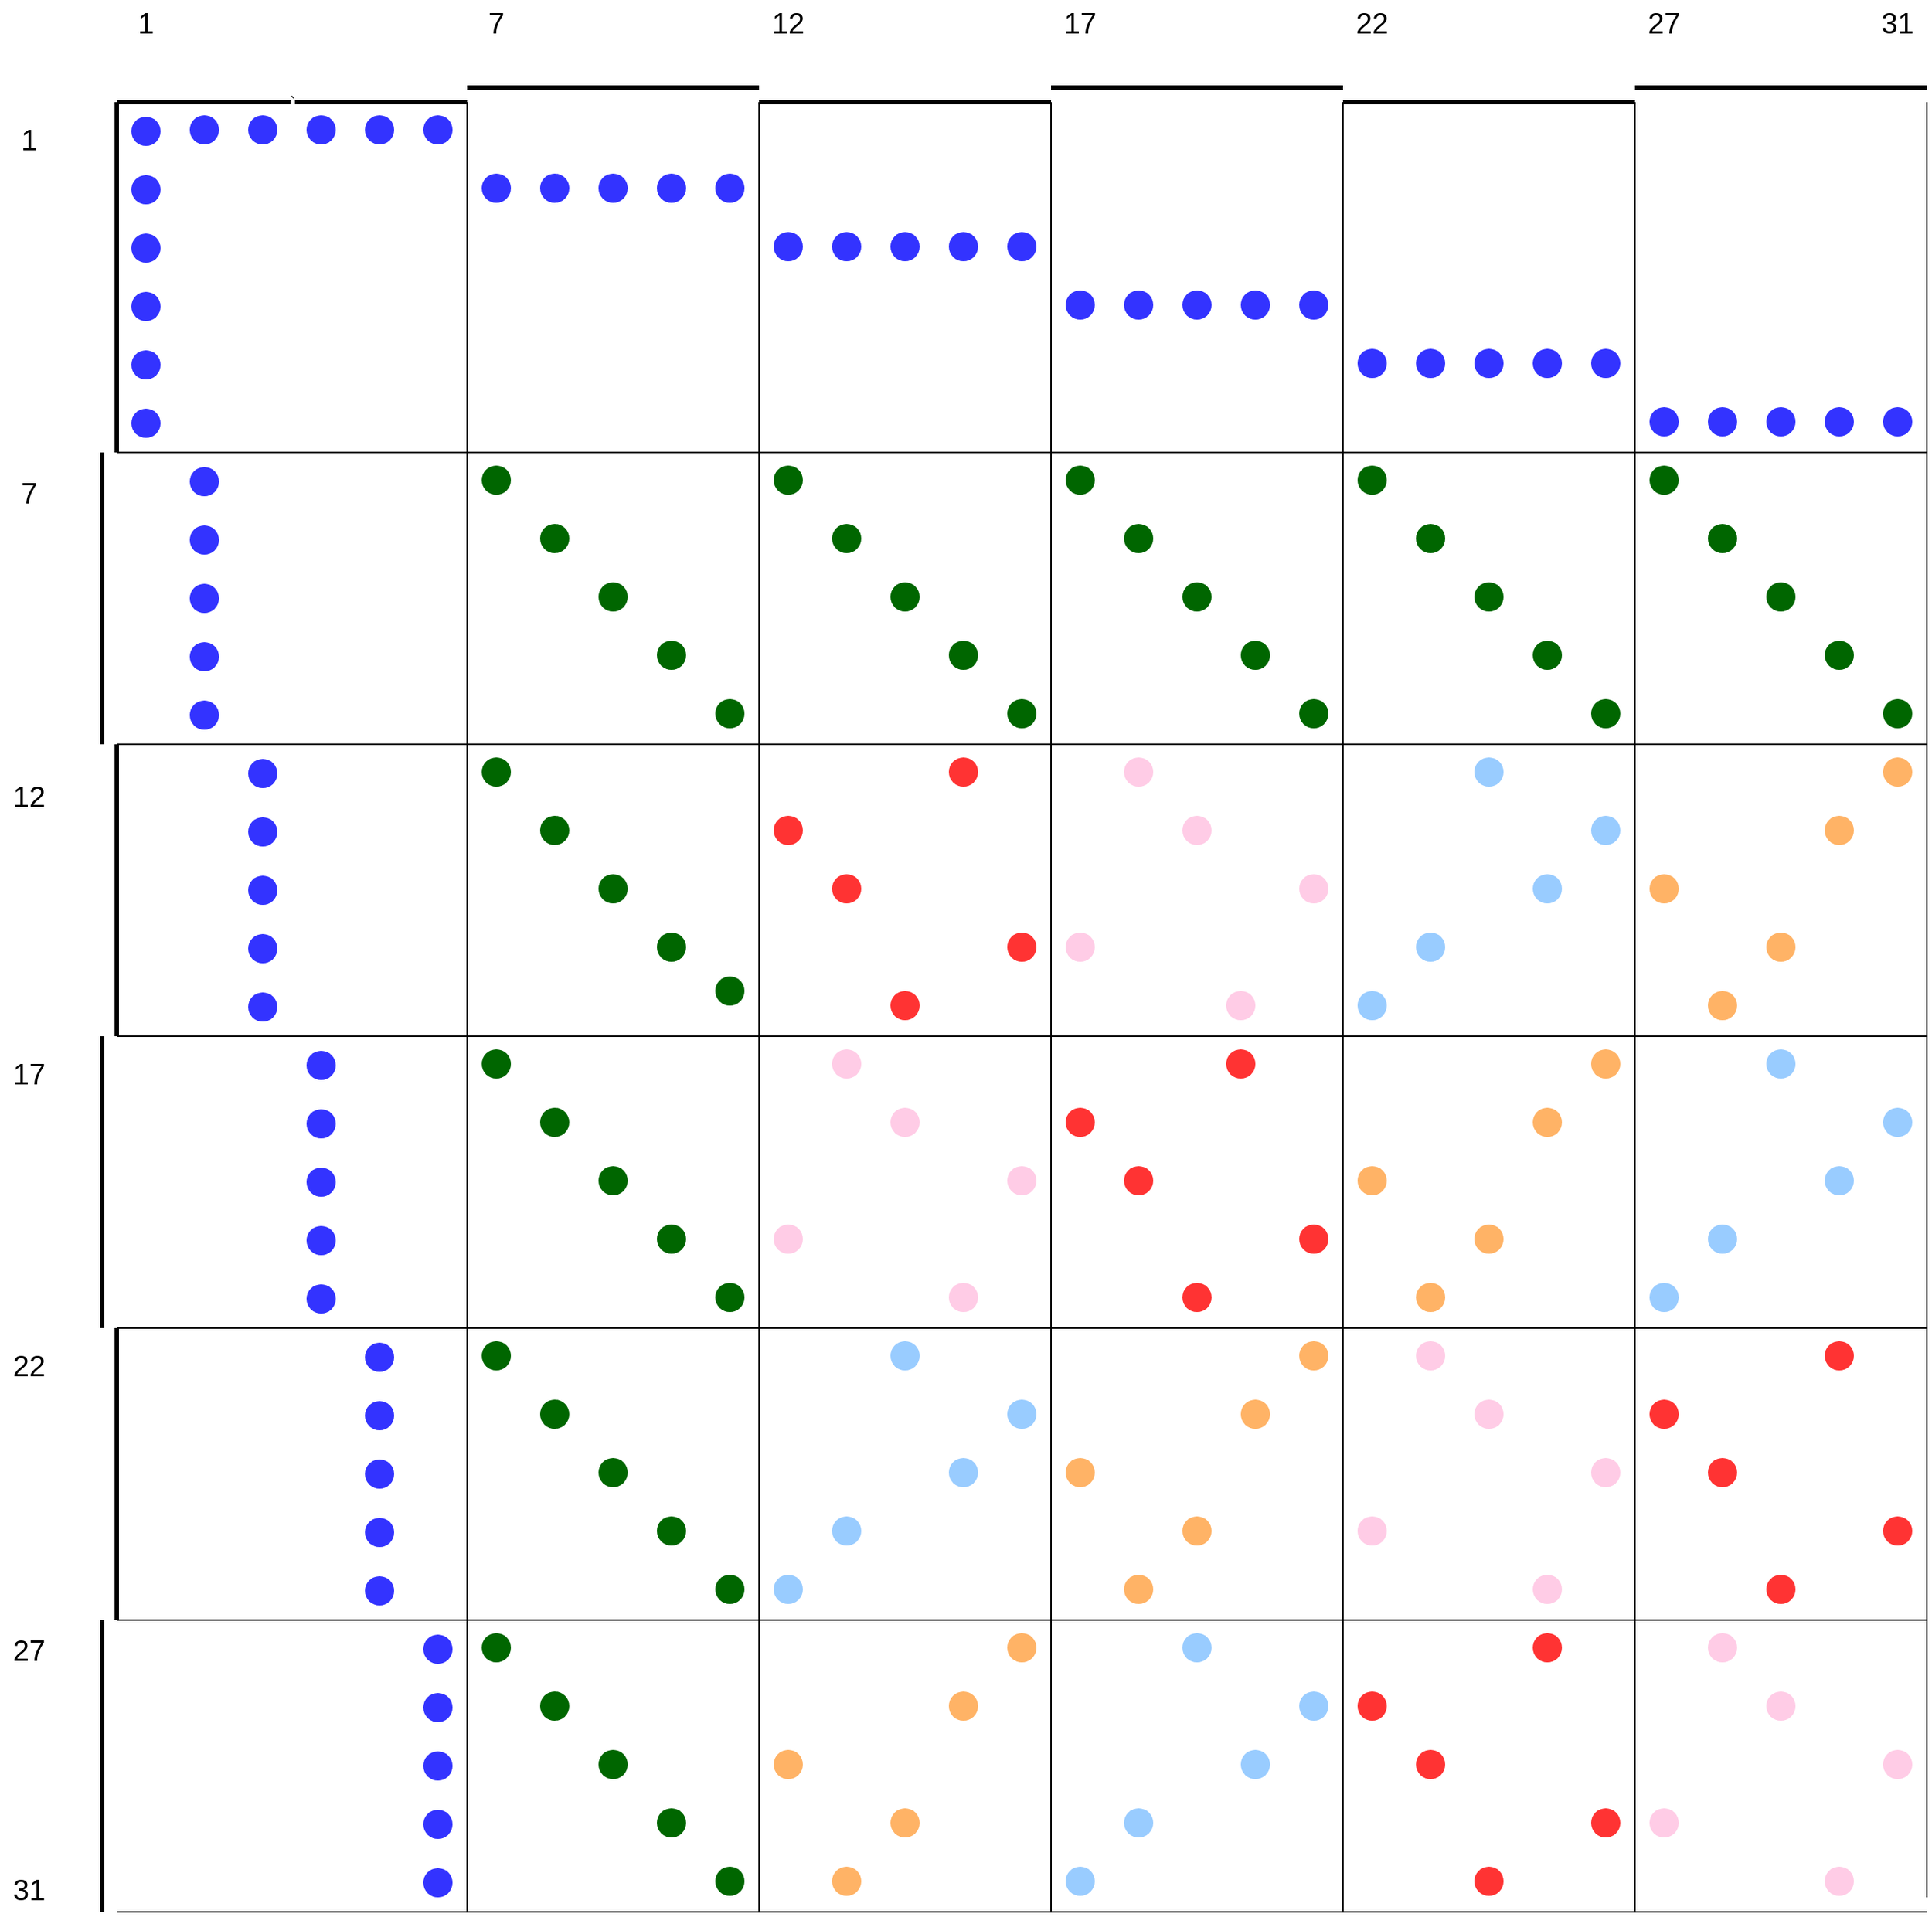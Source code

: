 <mxfile>
    <diagram id="0mtorhF8wzX9WZ9EA87X" name="Page-1">
        <mxGraphModel dx="563" dy="618" grid="1" gridSize="10" guides="1" tooltips="1" connect="1" arrows="1" fold="1" page="1" pageScale="1" pageWidth="827" pageHeight="1169" math="0" shadow="0">
            <root>
                <mxCell id="0"/>
                <mxCell id="1" parent="0"/>
                <mxCell id="2" value="`" style="endArrow=none;html=1;strokeWidth=3;" parent="1" edge="1">
                    <mxGeometry width="50" height="50" relative="1" as="geometry">
                        <mxPoint x="80" y="80" as="sourcePoint"/>
                        <mxPoint x="320" y="80" as="targetPoint"/>
                    </mxGeometry>
                </mxCell>
                <mxCell id="3" value="" style="endArrow=none;html=1;strokeWidth=3;" parent="1" edge="1">
                    <mxGeometry width="50" height="50" relative="1" as="geometry">
                        <mxPoint x="320" y="70" as="sourcePoint"/>
                        <mxPoint x="520" y="70" as="targetPoint"/>
                    </mxGeometry>
                </mxCell>
                <mxCell id="4" value="" style="endArrow=none;html=1;strokeWidth=3;" parent="1" edge="1">
                    <mxGeometry width="50" height="50" relative="1" as="geometry">
                        <mxPoint x="520" y="80" as="sourcePoint"/>
                        <mxPoint x="720" y="80" as="targetPoint"/>
                    </mxGeometry>
                </mxCell>
                <mxCell id="6" value="" style="endArrow=none;html=1;strokeWidth=3;" parent="1" edge="1">
                    <mxGeometry width="50" height="50" relative="1" as="geometry">
                        <mxPoint x="720" y="70" as="sourcePoint"/>
                        <mxPoint x="920" y="70" as="targetPoint"/>
                    </mxGeometry>
                </mxCell>
                <mxCell id="7" value="" style="endArrow=none;html=1;strokeWidth=3;" parent="1" edge="1">
                    <mxGeometry width="50" height="50" relative="1" as="geometry">
                        <mxPoint x="920" y="80" as="sourcePoint"/>
                        <mxPoint x="1120" y="80" as="targetPoint"/>
                    </mxGeometry>
                </mxCell>
                <mxCell id="8" value="" style="endArrow=none;html=1;strokeWidth=3;" parent="1" edge="1">
                    <mxGeometry width="50" height="50" relative="1" as="geometry">
                        <mxPoint x="80" y="80" as="sourcePoint"/>
                        <mxPoint x="80" y="320" as="targetPoint"/>
                    </mxGeometry>
                </mxCell>
                <mxCell id="9" value="" style="endArrow=none;html=1;strokeWidth=3;" parent="1" edge="1">
                    <mxGeometry width="50" height="50" relative="1" as="geometry">
                        <mxPoint x="70" y="320" as="sourcePoint"/>
                        <mxPoint x="70" y="520" as="targetPoint"/>
                    </mxGeometry>
                </mxCell>
                <mxCell id="10" value="" style="endArrow=none;html=1;strokeWidth=3;" parent="1" edge="1">
                    <mxGeometry width="50" height="50" relative="1" as="geometry">
                        <mxPoint x="80" y="520" as="sourcePoint"/>
                        <mxPoint x="80" y="720" as="targetPoint"/>
                    </mxGeometry>
                </mxCell>
                <mxCell id="17" value="" style="endArrow=none;html=1;strokeWidth=1;" parent="1" edge="1">
                    <mxGeometry width="50" height="50" relative="1" as="geometry">
                        <mxPoint x="80" y="1320" as="sourcePoint"/>
                        <mxPoint x="1320" y="1320" as="targetPoint"/>
                    </mxGeometry>
                </mxCell>
                <mxCell id="18" value="" style="endArrow=none;html=1;strokeWidth=1;" parent="1" edge="1">
                    <mxGeometry width="50" height="50" relative="1" as="geometry">
                        <mxPoint x="1120" y="80" as="sourcePoint"/>
                        <mxPoint x="1120" y="1320" as="targetPoint"/>
                    </mxGeometry>
                </mxCell>
                <mxCell id="25" value="" style="ellipse;whiteSpace=wrap;html=1;fillColor=#3333FF;strokeColor=none;" parent="1" vertex="1">
                    <mxGeometry x="90" y="90" width="20" height="20" as="geometry"/>
                </mxCell>
                <mxCell id="26" value="" style="ellipse;whiteSpace=wrap;html=1;fillColor=#3333FF;strokeColor=none;" parent="1" vertex="1">
                    <mxGeometry x="90" y="130" width="20" height="20" as="geometry"/>
                </mxCell>
                <mxCell id="27" value="" style="ellipse;whiteSpace=wrap;html=1;fillColor=#3333FF;strokeColor=none;" parent="1" vertex="1">
                    <mxGeometry x="90" y="170" width="20" height="20" as="geometry"/>
                </mxCell>
                <mxCell id="28" value="" style="ellipse;whiteSpace=wrap;html=1;fillColor=#3333FF;strokeColor=none;" parent="1" vertex="1">
                    <mxGeometry x="90" y="210" width="20" height="20" as="geometry"/>
                </mxCell>
                <mxCell id="29" value="" style="ellipse;whiteSpace=wrap;html=1;fillColor=#3333FF;strokeColor=none;" parent="1" vertex="1">
                    <mxGeometry x="90" y="250" width="20" height="20" as="geometry"/>
                </mxCell>
                <mxCell id="30" value="" style="ellipse;whiteSpace=wrap;html=1;fillColor=#3333FF;strokeColor=none;" parent="1" vertex="1">
                    <mxGeometry x="90" y="290" width="20" height="20" as="geometry"/>
                </mxCell>
                <mxCell id="31" value="" style="ellipse;whiteSpace=wrap;html=1;fillColor=#3333FF;strokeColor=none;" parent="1" vertex="1">
                    <mxGeometry x="130" y="330" width="20" height="20" as="geometry"/>
                </mxCell>
                <mxCell id="32" value="" style="ellipse;whiteSpace=wrap;html=1;fillColor=#3333FF;strokeColor=none;" parent="1" vertex="1">
                    <mxGeometry x="130" y="370" width="20" height="20" as="geometry"/>
                </mxCell>
                <mxCell id="33" value="" style="ellipse;whiteSpace=wrap;html=1;fillColor=#3333FF;strokeColor=none;" parent="1" vertex="1">
                    <mxGeometry x="130" y="410" width="20" height="20" as="geometry"/>
                </mxCell>
                <mxCell id="34" value="" style="ellipse;whiteSpace=wrap;html=1;fillColor=#3333FF;strokeColor=none;" parent="1" vertex="1">
                    <mxGeometry x="130" y="450" width="20" height="20" as="geometry"/>
                </mxCell>
                <mxCell id="35" value="" style="ellipse;whiteSpace=wrap;html=1;fillColor=#3333FF;strokeColor=none;" parent="1" vertex="1">
                    <mxGeometry x="130" y="490" width="20" height="20" as="geometry"/>
                </mxCell>
                <mxCell id="46" value="" style="ellipse;whiteSpace=wrap;html=1;fillColor=#3333FF;strokeColor=none;" parent="1" vertex="1">
                    <mxGeometry x="130" y="89" width="20" height="20" as="geometry"/>
                </mxCell>
                <mxCell id="47" value="" style="ellipse;whiteSpace=wrap;html=1;fillColor=#3333FF;strokeColor=none;" parent="1" vertex="1">
                    <mxGeometry x="170" y="89" width="20" height="20" as="geometry"/>
                </mxCell>
                <mxCell id="48" value="" style="ellipse;whiteSpace=wrap;html=1;fillColor=#3333FF;strokeColor=none;" parent="1" vertex="1">
                    <mxGeometry x="210" y="89" width="20" height="20" as="geometry"/>
                </mxCell>
                <mxCell id="49" value="" style="ellipse;whiteSpace=wrap;html=1;fillColor=#3333FF;strokeColor=none;" parent="1" vertex="1">
                    <mxGeometry x="250" y="89" width="20" height="20" as="geometry"/>
                </mxCell>
                <mxCell id="66" value="" style="ellipse;whiteSpace=wrap;html=1;fillColor=#006600;strokeColor=none;" parent="1" vertex="1">
                    <mxGeometry x="370" y="1169" width="20" height="20" as="geometry"/>
                </mxCell>
                <mxCell id="67" value="" style="ellipse;whiteSpace=wrap;html=1;fillColor=#006600;strokeColor=none;" parent="1" vertex="1">
                    <mxGeometry x="410" y="1209" width="20" height="20" as="geometry"/>
                </mxCell>
                <mxCell id="68" value="" style="ellipse;whiteSpace=wrap;html=1;fillColor=#006600;strokeColor=none;" parent="1" vertex="1">
                    <mxGeometry x="450" y="1249" width="20" height="20" as="geometry"/>
                </mxCell>
                <mxCell id="69" value="" style="ellipse;whiteSpace=wrap;html=1;fillColor=#006600;strokeColor=none;" parent="1" vertex="1">
                    <mxGeometry x="490" y="1289" width="20" height="20" as="geometry"/>
                </mxCell>
                <mxCell id="82" value="" style="ellipse;whiteSpace=wrap;html=1;fillColor=#006600;strokeColor=none;" parent="1" vertex="1">
                    <mxGeometry x="330" y="1129" width="20" height="20" as="geometry"/>
                </mxCell>
                <mxCell id="100" value="1" style="text;html=1;strokeColor=none;fillColor=none;align=center;verticalAlign=middle;whiteSpace=wrap;rounded=0;fontSize=20;" parent="1" vertex="1">
                    <mxGeometry x="80" y="10" width="40" height="30" as="geometry"/>
                </mxCell>
                <mxCell id="102" value="7" style="text;html=1;strokeColor=none;fillColor=none;align=center;verticalAlign=middle;whiteSpace=wrap;rounded=0;fontSize=20;" parent="1" vertex="1">
                    <mxGeometry x="320" y="10" width="40" height="30" as="geometry"/>
                </mxCell>
                <mxCell id="103" value="12" style="text;html=1;strokeColor=none;fillColor=none;align=center;verticalAlign=middle;whiteSpace=wrap;rounded=0;fontSize=20;" parent="1" vertex="1">
                    <mxGeometry x="520" y="10" width="40" height="30" as="geometry"/>
                </mxCell>
                <mxCell id="104" value="17" style="text;html=1;strokeColor=none;fillColor=none;align=center;verticalAlign=middle;whiteSpace=wrap;rounded=0;fontSize=20;" parent="1" vertex="1">
                    <mxGeometry x="720" y="10" width="40" height="30" as="geometry"/>
                </mxCell>
                <mxCell id="105" value="22" style="text;html=1;strokeColor=none;fillColor=none;align=center;verticalAlign=middle;whiteSpace=wrap;rounded=0;fontSize=20;" parent="1" vertex="1">
                    <mxGeometry x="920" y="10" width="40" height="30" as="geometry"/>
                </mxCell>
                <mxCell id="106" value="27" style="text;html=1;strokeColor=none;fillColor=none;align=center;verticalAlign=middle;whiteSpace=wrap;rounded=0;fontSize=20;" parent="1" vertex="1">
                    <mxGeometry x="1120" y="10" width="40" height="30" as="geometry"/>
                </mxCell>
                <mxCell id="107" value="7" style="text;html=1;strokeColor=none;fillColor=none;align=center;verticalAlign=middle;whiteSpace=wrap;rounded=0;fontSize=20;" parent="1" vertex="1">
                    <mxGeometry y="332" width="40" height="30" as="geometry"/>
                </mxCell>
                <mxCell id="108" value="1" style="text;html=1;strokeColor=none;fillColor=none;align=center;verticalAlign=middle;whiteSpace=wrap;rounded=0;fontSize=20;" parent="1" vertex="1">
                    <mxGeometry y="90" width="40" height="30" as="geometry"/>
                </mxCell>
                <mxCell id="110" value="12" style="text;html=1;strokeColor=none;fillColor=none;align=center;verticalAlign=middle;whiteSpace=wrap;rounded=0;fontSize=20;" parent="1" vertex="1">
                    <mxGeometry y="540" width="40" height="30" as="geometry"/>
                </mxCell>
                <mxCell id="111" value="17" style="text;html=1;strokeColor=none;fillColor=none;align=center;verticalAlign=middle;whiteSpace=wrap;rounded=0;fontSize=20;" parent="1" vertex="1">
                    <mxGeometry y="730" width="40" height="30" as="geometry"/>
                </mxCell>
                <mxCell id="113" value="22" style="text;html=1;strokeColor=none;fillColor=none;align=center;verticalAlign=middle;whiteSpace=wrap;rounded=0;fontSize=20;" parent="1" vertex="1">
                    <mxGeometry y="930" width="40" height="30" as="geometry"/>
                </mxCell>
                <mxCell id="149" value="" style="endArrow=none;html=1;strokeWidth=3;" edge="1" parent="1">
                    <mxGeometry width="50" height="50" relative="1" as="geometry">
                        <mxPoint x="1120" y="70" as="sourcePoint"/>
                        <mxPoint x="1320" y="70" as="targetPoint"/>
                    </mxGeometry>
                </mxCell>
                <mxCell id="150" value="31" style="text;html=1;strokeColor=none;fillColor=none;align=center;verticalAlign=middle;whiteSpace=wrap;rounded=0;fontSize=20;" vertex="1" parent="1">
                    <mxGeometry x="1280" y="10" width="40" height="30" as="geometry"/>
                </mxCell>
                <mxCell id="151" value="31" style="text;html=1;strokeColor=none;fillColor=none;align=center;verticalAlign=middle;whiteSpace=wrap;rounded=0;fontSize=20;" vertex="1" parent="1">
                    <mxGeometry y="1289" width="40" height="30" as="geometry"/>
                </mxCell>
                <mxCell id="152" value="27" style="text;html=1;strokeColor=none;fillColor=none;align=center;verticalAlign=middle;whiteSpace=wrap;rounded=0;fontSize=20;" vertex="1" parent="1">
                    <mxGeometry y="1125" width="40" height="30" as="geometry"/>
                </mxCell>
                <mxCell id="153" value="" style="endArrow=none;html=1;strokeWidth=1;" edge="1" parent="1">
                    <mxGeometry width="50" height="50" relative="1" as="geometry">
                        <mxPoint x="80" y="1120" as="sourcePoint"/>
                        <mxPoint x="1320" y="1120" as="targetPoint"/>
                    </mxGeometry>
                </mxCell>
                <mxCell id="154" value="" style="endArrow=none;html=1;strokeWidth=1;" edge="1" parent="1">
                    <mxGeometry width="50" height="50" relative="1" as="geometry">
                        <mxPoint x="80" y="920" as="sourcePoint"/>
                        <mxPoint x="1320" y="920" as="targetPoint"/>
                    </mxGeometry>
                </mxCell>
                <mxCell id="155" value="" style="endArrow=none;html=1;strokeWidth=1;" edge="1" parent="1">
                    <mxGeometry width="50" height="50" relative="1" as="geometry">
                        <mxPoint x="80" y="720" as="sourcePoint"/>
                        <mxPoint x="1320" y="720" as="targetPoint"/>
                    </mxGeometry>
                </mxCell>
                <mxCell id="156" value="" style="endArrow=none;html=1;strokeWidth=1;" edge="1" parent="1">
                    <mxGeometry width="50" height="50" relative="1" as="geometry">
                        <mxPoint x="80" y="520" as="sourcePoint"/>
                        <mxPoint x="1320" y="520" as="targetPoint"/>
                    </mxGeometry>
                </mxCell>
                <mxCell id="157" value="" style="endArrow=none;html=1;strokeWidth=1;" edge="1" parent="1">
                    <mxGeometry width="50" height="50" relative="1" as="geometry">
                        <mxPoint x="80" y="320" as="sourcePoint"/>
                        <mxPoint x="1320" y="320" as="targetPoint"/>
                    </mxGeometry>
                </mxCell>
                <mxCell id="158" value="" style="endArrow=none;html=1;strokeWidth=1;" edge="1" parent="1">
                    <mxGeometry width="50" height="50" relative="1" as="geometry">
                        <mxPoint x="1320" y="80" as="sourcePoint"/>
                        <mxPoint x="1320" y="1310" as="targetPoint"/>
                    </mxGeometry>
                </mxCell>
                <mxCell id="159" value="" style="endArrow=none;html=1;strokeWidth=1;" edge="1" parent="1">
                    <mxGeometry width="50" height="50" relative="1" as="geometry">
                        <mxPoint x="920" y="80" as="sourcePoint"/>
                        <mxPoint x="920" y="1320" as="targetPoint"/>
                    </mxGeometry>
                </mxCell>
                <mxCell id="160" value="" style="endArrow=none;html=1;strokeWidth=1;" edge="1" parent="1">
                    <mxGeometry width="50" height="50" relative="1" as="geometry">
                        <mxPoint x="720" y="80" as="sourcePoint"/>
                        <mxPoint x="720" y="1320" as="targetPoint"/>
                    </mxGeometry>
                </mxCell>
                <mxCell id="161" value="" style="endArrow=none;html=1;strokeWidth=1;" edge="1" parent="1">
                    <mxGeometry width="50" height="50" relative="1" as="geometry">
                        <mxPoint x="520" y="80" as="sourcePoint"/>
                        <mxPoint x="520" y="1320" as="targetPoint"/>
                    </mxGeometry>
                </mxCell>
                <mxCell id="162" value="" style="endArrow=none;html=1;strokeWidth=1;" edge="1" parent="1">
                    <mxGeometry width="50" height="50" relative="1" as="geometry">
                        <mxPoint x="320" y="80" as="sourcePoint"/>
                        <mxPoint x="320" y="1320" as="targetPoint"/>
                    </mxGeometry>
                </mxCell>
                <mxCell id="163" value="" style="endArrow=none;html=1;strokeWidth=3;" edge="1" parent="1">
                    <mxGeometry width="50" height="50" relative="1" as="geometry">
                        <mxPoint x="70" y="720" as="sourcePoint"/>
                        <mxPoint x="70" y="920" as="targetPoint"/>
                    </mxGeometry>
                </mxCell>
                <mxCell id="164" value="" style="endArrow=none;html=1;strokeWidth=3;" edge="1" parent="1">
                    <mxGeometry width="50" height="50" relative="1" as="geometry">
                        <mxPoint x="80" y="920" as="sourcePoint"/>
                        <mxPoint x="80" y="1120" as="targetPoint"/>
                    </mxGeometry>
                </mxCell>
                <mxCell id="165" value="" style="endArrow=none;html=1;strokeWidth=3;" edge="1" parent="1">
                    <mxGeometry width="50" height="50" relative="1" as="geometry">
                        <mxPoint x="70" y="1120" as="sourcePoint"/>
                        <mxPoint x="70" y="1320" as="targetPoint"/>
                    </mxGeometry>
                </mxCell>
                <mxCell id="167" value="" style="ellipse;whiteSpace=wrap;html=1;fillColor=#3333FF;strokeColor=none;" vertex="1" parent="1">
                    <mxGeometry x="290" y="89" width="20" height="20" as="geometry"/>
                </mxCell>
                <mxCell id="168" value="" style="ellipse;whiteSpace=wrap;html=1;fillColor=#3333FF;strokeColor=none;" vertex="1" parent="1">
                    <mxGeometry x="170" y="530" width="20" height="20" as="geometry"/>
                </mxCell>
                <mxCell id="169" value="" style="ellipse;whiteSpace=wrap;html=1;fillColor=#3333FF;strokeColor=none;" vertex="1" parent="1">
                    <mxGeometry x="170" y="570" width="20" height="20" as="geometry"/>
                </mxCell>
                <mxCell id="170" value="" style="ellipse;whiteSpace=wrap;html=1;fillColor=#3333FF;strokeColor=none;" vertex="1" parent="1">
                    <mxGeometry x="170" y="610" width="20" height="20" as="geometry"/>
                </mxCell>
                <mxCell id="171" value="" style="ellipse;whiteSpace=wrap;html=1;fillColor=#3333FF;strokeColor=none;" vertex="1" parent="1">
                    <mxGeometry x="170" y="650" width="20" height="20" as="geometry"/>
                </mxCell>
                <mxCell id="172" value="" style="ellipse;whiteSpace=wrap;html=1;fillColor=#3333FF;strokeColor=none;" vertex="1" parent="1">
                    <mxGeometry x="170" y="690" width="20" height="20" as="geometry"/>
                </mxCell>
                <mxCell id="173" value="" style="ellipse;whiteSpace=wrap;html=1;fillColor=#3333FF;strokeColor=none;" vertex="1" parent="1">
                    <mxGeometry x="210" y="730" width="20" height="20" as="geometry"/>
                </mxCell>
                <mxCell id="174" value="" style="ellipse;whiteSpace=wrap;html=1;fillColor=#3333FF;strokeColor=none;" vertex="1" parent="1">
                    <mxGeometry x="210" y="770" width="20" height="20" as="geometry"/>
                </mxCell>
                <mxCell id="175" value="" style="ellipse;whiteSpace=wrap;html=1;fillColor=#3333FF;strokeColor=none;" vertex="1" parent="1">
                    <mxGeometry x="210" y="810" width="20" height="20" as="geometry"/>
                </mxCell>
                <mxCell id="176" value="" style="ellipse;whiteSpace=wrap;html=1;fillColor=#3333FF;strokeColor=none;" vertex="1" parent="1">
                    <mxGeometry x="210" y="850" width="20" height="20" as="geometry"/>
                </mxCell>
                <mxCell id="177" value="" style="ellipse;whiteSpace=wrap;html=1;fillColor=#3333FF;strokeColor=none;" vertex="1" parent="1">
                    <mxGeometry x="210" y="890" width="20" height="20" as="geometry"/>
                </mxCell>
                <mxCell id="178" value="" style="ellipse;whiteSpace=wrap;html=1;fillColor=#3333FF;strokeColor=none;" vertex="1" parent="1">
                    <mxGeometry x="250" y="930" width="20" height="20" as="geometry"/>
                </mxCell>
                <mxCell id="179" value="" style="ellipse;whiteSpace=wrap;html=1;fillColor=#3333FF;strokeColor=none;" vertex="1" parent="1">
                    <mxGeometry x="250" y="970" width="20" height="20" as="geometry"/>
                </mxCell>
                <mxCell id="180" value="" style="ellipse;whiteSpace=wrap;html=1;fillColor=#3333FF;strokeColor=none;" vertex="1" parent="1">
                    <mxGeometry x="250" y="1010" width="20" height="20" as="geometry"/>
                </mxCell>
                <mxCell id="181" value="" style="ellipse;whiteSpace=wrap;html=1;fillColor=#3333FF;strokeColor=none;" vertex="1" parent="1">
                    <mxGeometry x="250" y="1050" width="20" height="20" as="geometry"/>
                </mxCell>
                <mxCell id="182" value="" style="ellipse;whiteSpace=wrap;html=1;fillColor=#3333FF;strokeColor=none;" vertex="1" parent="1">
                    <mxGeometry x="250" y="1090" width="20" height="20" as="geometry"/>
                </mxCell>
                <mxCell id="183" value="" style="ellipse;whiteSpace=wrap;html=1;fillColor=#3333FF;strokeColor=none;" vertex="1" parent="1">
                    <mxGeometry x="290" y="1130" width="20" height="20" as="geometry"/>
                </mxCell>
                <mxCell id="184" value="" style="ellipse;whiteSpace=wrap;html=1;fillColor=#3333FF;strokeColor=none;" vertex="1" parent="1">
                    <mxGeometry x="290" y="1170" width="20" height="20" as="geometry"/>
                </mxCell>
                <mxCell id="185" value="" style="ellipse;whiteSpace=wrap;html=1;fillColor=#3333FF;strokeColor=none;" vertex="1" parent="1">
                    <mxGeometry x="290" y="1210" width="20" height="20" as="geometry"/>
                </mxCell>
                <mxCell id="186" value="" style="ellipse;whiteSpace=wrap;html=1;fillColor=#3333FF;strokeColor=none;" vertex="1" parent="1">
                    <mxGeometry x="290" y="1250" width="20" height="20" as="geometry"/>
                </mxCell>
                <mxCell id="187" value="" style="ellipse;whiteSpace=wrap;html=1;fillColor=#3333FF;strokeColor=none;" vertex="1" parent="1">
                    <mxGeometry x="290" y="1290" width="20" height="20" as="geometry"/>
                </mxCell>
                <mxCell id="188" value="" style="ellipse;whiteSpace=wrap;html=1;fillColor=#3333FF;strokeColor=none;" vertex="1" parent="1">
                    <mxGeometry x="330" y="129" width="20" height="20" as="geometry"/>
                </mxCell>
                <mxCell id="189" value="" style="ellipse;whiteSpace=wrap;html=1;fillColor=#3333FF;strokeColor=none;" vertex="1" parent="1">
                    <mxGeometry x="370" y="129" width="20" height="20" as="geometry"/>
                </mxCell>
                <mxCell id="190" value="" style="ellipse;whiteSpace=wrap;html=1;fillColor=#3333FF;strokeColor=none;" vertex="1" parent="1">
                    <mxGeometry x="410" y="129" width="20" height="20" as="geometry"/>
                </mxCell>
                <mxCell id="191" value="" style="ellipse;whiteSpace=wrap;html=1;fillColor=#3333FF;strokeColor=none;" vertex="1" parent="1">
                    <mxGeometry x="450" y="129" width="20" height="20" as="geometry"/>
                </mxCell>
                <mxCell id="192" value="" style="ellipse;whiteSpace=wrap;html=1;fillColor=#3333FF;strokeColor=none;" vertex="1" parent="1">
                    <mxGeometry x="490" y="129" width="20" height="20" as="geometry"/>
                </mxCell>
                <mxCell id="193" value="" style="ellipse;whiteSpace=wrap;html=1;fillColor=#3333FF;strokeColor=none;" vertex="1" parent="1">
                    <mxGeometry x="530" y="169" width="20" height="20" as="geometry"/>
                </mxCell>
                <mxCell id="194" value="" style="ellipse;whiteSpace=wrap;html=1;fillColor=#3333FF;strokeColor=none;" vertex="1" parent="1">
                    <mxGeometry x="570" y="169" width="20" height="20" as="geometry"/>
                </mxCell>
                <mxCell id="195" value="" style="ellipse;whiteSpace=wrap;html=1;fillColor=#3333FF;strokeColor=none;" vertex="1" parent="1">
                    <mxGeometry x="610" y="169" width="20" height="20" as="geometry"/>
                </mxCell>
                <mxCell id="196" value="" style="ellipse;whiteSpace=wrap;html=1;fillColor=#3333FF;strokeColor=none;" vertex="1" parent="1">
                    <mxGeometry x="650" y="169" width="20" height="20" as="geometry"/>
                </mxCell>
                <mxCell id="197" value="" style="ellipse;whiteSpace=wrap;html=1;fillColor=#3333FF;strokeColor=none;" vertex="1" parent="1">
                    <mxGeometry x="690" y="169" width="20" height="20" as="geometry"/>
                </mxCell>
                <mxCell id="198" value="" style="ellipse;whiteSpace=wrap;html=1;fillColor=#3333FF;strokeColor=none;" vertex="1" parent="1">
                    <mxGeometry x="730" y="209" width="20" height="20" as="geometry"/>
                </mxCell>
                <mxCell id="199" value="" style="ellipse;whiteSpace=wrap;html=1;fillColor=#3333FF;strokeColor=none;" vertex="1" parent="1">
                    <mxGeometry x="770" y="209" width="20" height="20" as="geometry"/>
                </mxCell>
                <mxCell id="200" value="" style="ellipse;whiteSpace=wrap;html=1;fillColor=#3333FF;strokeColor=none;" vertex="1" parent="1">
                    <mxGeometry x="810" y="209" width="20" height="20" as="geometry"/>
                </mxCell>
                <mxCell id="201" value="" style="ellipse;whiteSpace=wrap;html=1;fillColor=#3333FF;strokeColor=none;" vertex="1" parent="1">
                    <mxGeometry x="850" y="209" width="20" height="20" as="geometry"/>
                </mxCell>
                <mxCell id="202" value="" style="ellipse;whiteSpace=wrap;html=1;fillColor=#3333FF;strokeColor=none;" vertex="1" parent="1">
                    <mxGeometry x="890" y="209" width="20" height="20" as="geometry"/>
                </mxCell>
                <mxCell id="203" value="" style="ellipse;whiteSpace=wrap;html=1;fillColor=#3333FF;strokeColor=none;" vertex="1" parent="1">
                    <mxGeometry x="930" y="249" width="20" height="20" as="geometry"/>
                </mxCell>
                <mxCell id="204" value="" style="ellipse;whiteSpace=wrap;html=1;fillColor=#3333FF;strokeColor=none;" vertex="1" parent="1">
                    <mxGeometry x="970" y="249" width="20" height="20" as="geometry"/>
                </mxCell>
                <mxCell id="205" value="" style="ellipse;whiteSpace=wrap;html=1;fillColor=#3333FF;strokeColor=none;" vertex="1" parent="1">
                    <mxGeometry x="1010" y="249" width="20" height="20" as="geometry"/>
                </mxCell>
                <mxCell id="206" value="" style="ellipse;whiteSpace=wrap;html=1;fillColor=#3333FF;strokeColor=none;" vertex="1" parent="1">
                    <mxGeometry x="1050" y="249" width="20" height="20" as="geometry"/>
                </mxCell>
                <mxCell id="207" value="" style="ellipse;whiteSpace=wrap;html=1;fillColor=#3333FF;strokeColor=none;" vertex="1" parent="1">
                    <mxGeometry x="1090" y="249" width="20" height="20" as="geometry"/>
                </mxCell>
                <mxCell id="208" value="" style="ellipse;whiteSpace=wrap;html=1;fillColor=#3333FF;strokeColor=none;" vertex="1" parent="1">
                    <mxGeometry x="1130" y="289" width="20" height="20" as="geometry"/>
                </mxCell>
                <mxCell id="209" value="" style="ellipse;whiteSpace=wrap;html=1;fillColor=#3333FF;strokeColor=none;" vertex="1" parent="1">
                    <mxGeometry x="1170" y="289" width="20" height="20" as="geometry"/>
                </mxCell>
                <mxCell id="210" value="" style="ellipse;whiteSpace=wrap;html=1;fillColor=#3333FF;strokeColor=none;" vertex="1" parent="1">
                    <mxGeometry x="1210" y="289" width="20" height="20" as="geometry"/>
                </mxCell>
                <mxCell id="211" value="" style="ellipse;whiteSpace=wrap;html=1;fillColor=#3333FF;strokeColor=none;" vertex="1" parent="1">
                    <mxGeometry x="1250" y="289" width="20" height="20" as="geometry"/>
                </mxCell>
                <mxCell id="212" value="" style="ellipse;whiteSpace=wrap;html=1;fillColor=#3333FF;strokeColor=none;" vertex="1" parent="1">
                    <mxGeometry x="1290" y="289" width="20" height="20" as="geometry"/>
                </mxCell>
                <mxCell id="213" value="" style="ellipse;whiteSpace=wrap;html=1;fillColor=#006600;strokeColor=none;" vertex="1" parent="1">
                    <mxGeometry x="370" y="969" width="20" height="20" as="geometry"/>
                </mxCell>
                <mxCell id="214" value="" style="ellipse;whiteSpace=wrap;html=1;fillColor=#006600;strokeColor=none;" vertex="1" parent="1">
                    <mxGeometry x="410" y="1009" width="20" height="20" as="geometry"/>
                </mxCell>
                <mxCell id="215" value="" style="ellipse;whiteSpace=wrap;html=1;fillColor=#006600;strokeColor=none;" vertex="1" parent="1">
                    <mxGeometry x="450" y="1049" width="20" height="20" as="geometry"/>
                </mxCell>
                <mxCell id="216" value="" style="ellipse;whiteSpace=wrap;html=1;fillColor=#006600;strokeColor=none;" vertex="1" parent="1">
                    <mxGeometry x="490" y="1089" width="20" height="20" as="geometry"/>
                </mxCell>
                <mxCell id="217" value="" style="ellipse;whiteSpace=wrap;html=1;fillColor=#006600;strokeColor=none;" vertex="1" parent="1">
                    <mxGeometry x="330" y="929" width="20" height="20" as="geometry"/>
                </mxCell>
                <mxCell id="218" value="" style="ellipse;whiteSpace=wrap;html=1;fillColor=#006600;strokeColor=none;" vertex="1" parent="1">
                    <mxGeometry x="370" y="769" width="20" height="20" as="geometry"/>
                </mxCell>
                <mxCell id="219" value="" style="ellipse;whiteSpace=wrap;html=1;fillColor=#006600;strokeColor=none;" vertex="1" parent="1">
                    <mxGeometry x="410" y="809" width="20" height="20" as="geometry"/>
                </mxCell>
                <mxCell id="220" value="" style="ellipse;whiteSpace=wrap;html=1;fillColor=#006600;strokeColor=none;" vertex="1" parent="1">
                    <mxGeometry x="450" y="849" width="20" height="20" as="geometry"/>
                </mxCell>
                <mxCell id="221" value="" style="ellipse;whiteSpace=wrap;html=1;fillColor=#006600;strokeColor=none;" vertex="1" parent="1">
                    <mxGeometry x="490" y="889" width="20" height="20" as="geometry"/>
                </mxCell>
                <mxCell id="222" value="" style="ellipse;whiteSpace=wrap;html=1;fillColor=#006600;strokeColor=none;" vertex="1" parent="1">
                    <mxGeometry x="330" y="729" width="20" height="20" as="geometry"/>
                </mxCell>
                <mxCell id="223" value="" style="ellipse;whiteSpace=wrap;html=1;fillColor=#006600;strokeColor=none;" vertex="1" parent="1">
                    <mxGeometry x="370" y="569" width="20" height="20" as="geometry"/>
                </mxCell>
                <mxCell id="224" value="" style="ellipse;whiteSpace=wrap;html=1;fillColor=#006600;strokeColor=none;" vertex="1" parent="1">
                    <mxGeometry x="410" y="609" width="20" height="20" as="geometry"/>
                </mxCell>
                <mxCell id="225" value="" style="ellipse;whiteSpace=wrap;html=1;fillColor=#006600;strokeColor=none;" vertex="1" parent="1">
                    <mxGeometry x="450" y="649" width="20" height="20" as="geometry"/>
                </mxCell>
                <mxCell id="226" value="" style="ellipse;whiteSpace=wrap;html=1;fillColor=#006600;strokeColor=none;" vertex="1" parent="1">
                    <mxGeometry x="490" y="679" width="20" height="20" as="geometry"/>
                </mxCell>
                <mxCell id="227" value="" style="ellipse;whiteSpace=wrap;html=1;fillColor=#006600;strokeColor=none;" vertex="1" parent="1">
                    <mxGeometry x="330" y="529" width="20" height="20" as="geometry"/>
                </mxCell>
                <mxCell id="228" value="" style="ellipse;whiteSpace=wrap;html=1;fillColor=#006600;strokeColor=none;" vertex="1" parent="1">
                    <mxGeometry x="370" y="369" width="20" height="20" as="geometry"/>
                </mxCell>
                <mxCell id="229" value="" style="ellipse;whiteSpace=wrap;html=1;fillColor=#006600;strokeColor=none;" vertex="1" parent="1">
                    <mxGeometry x="410" y="409" width="20" height="20" as="geometry"/>
                </mxCell>
                <mxCell id="230" value="" style="ellipse;whiteSpace=wrap;html=1;fillColor=#006600;strokeColor=none;" vertex="1" parent="1">
                    <mxGeometry x="450" y="449" width="20" height="20" as="geometry"/>
                </mxCell>
                <mxCell id="231" value="" style="ellipse;whiteSpace=wrap;html=1;fillColor=#006600;strokeColor=none;" vertex="1" parent="1">
                    <mxGeometry x="490" y="489" width="20" height="20" as="geometry"/>
                </mxCell>
                <mxCell id="232" value="" style="ellipse;whiteSpace=wrap;html=1;fillColor=#006600;strokeColor=none;" vertex="1" parent="1">
                    <mxGeometry x="330" y="329" width="20" height="20" as="geometry"/>
                </mxCell>
                <mxCell id="233" value="" style="ellipse;whiteSpace=wrap;html=1;fillColor=#006600;strokeColor=none;" vertex="1" parent="1">
                    <mxGeometry x="570" y="369" width="20" height="20" as="geometry"/>
                </mxCell>
                <mxCell id="234" value="" style="ellipse;whiteSpace=wrap;html=1;fillColor=#006600;strokeColor=none;" vertex="1" parent="1">
                    <mxGeometry x="610" y="409" width="20" height="20" as="geometry"/>
                </mxCell>
                <mxCell id="235" value="" style="ellipse;whiteSpace=wrap;html=1;fillColor=#006600;strokeColor=none;" vertex="1" parent="1">
                    <mxGeometry x="650" y="449" width="20" height="20" as="geometry"/>
                </mxCell>
                <mxCell id="236" value="" style="ellipse;whiteSpace=wrap;html=1;fillColor=#006600;strokeColor=none;" vertex="1" parent="1">
                    <mxGeometry x="690" y="489" width="20" height="20" as="geometry"/>
                </mxCell>
                <mxCell id="237" value="" style="ellipse;whiteSpace=wrap;html=1;fillColor=#006600;strokeColor=none;" vertex="1" parent="1">
                    <mxGeometry x="530" y="329" width="20" height="20" as="geometry"/>
                </mxCell>
                <mxCell id="238" value="" style="ellipse;whiteSpace=wrap;html=1;fillColor=#006600;strokeColor=none;" vertex="1" parent="1">
                    <mxGeometry x="770" y="369" width="20" height="20" as="geometry"/>
                </mxCell>
                <mxCell id="239" value="" style="ellipse;whiteSpace=wrap;html=1;fillColor=#006600;strokeColor=none;" vertex="1" parent="1">
                    <mxGeometry x="810" y="409" width="20" height="20" as="geometry"/>
                </mxCell>
                <mxCell id="240" value="" style="ellipse;whiteSpace=wrap;html=1;fillColor=#006600;strokeColor=none;" vertex="1" parent="1">
                    <mxGeometry x="850" y="449" width="20" height="20" as="geometry"/>
                </mxCell>
                <mxCell id="241" value="" style="ellipse;whiteSpace=wrap;html=1;fillColor=#006600;strokeColor=none;" vertex="1" parent="1">
                    <mxGeometry x="890" y="489" width="20" height="20" as="geometry"/>
                </mxCell>
                <mxCell id="242" value="" style="ellipse;whiteSpace=wrap;html=1;fillColor=#006600;strokeColor=none;" vertex="1" parent="1">
                    <mxGeometry x="730" y="329" width="20" height="20" as="geometry"/>
                </mxCell>
                <mxCell id="243" value="" style="ellipse;whiteSpace=wrap;html=1;fillColor=#006600;strokeColor=none;" vertex="1" parent="1">
                    <mxGeometry x="970" y="369" width="20" height="20" as="geometry"/>
                </mxCell>
                <mxCell id="244" value="" style="ellipse;whiteSpace=wrap;html=1;fillColor=#006600;strokeColor=none;" vertex="1" parent="1">
                    <mxGeometry x="1010" y="409" width="20" height="20" as="geometry"/>
                </mxCell>
                <mxCell id="245" value="" style="ellipse;whiteSpace=wrap;html=1;fillColor=#006600;strokeColor=none;" vertex="1" parent="1">
                    <mxGeometry x="1050" y="449" width="20" height="20" as="geometry"/>
                </mxCell>
                <mxCell id="246" value="" style="ellipse;whiteSpace=wrap;html=1;fillColor=#006600;strokeColor=none;" vertex="1" parent="1">
                    <mxGeometry x="1090" y="489" width="20" height="20" as="geometry"/>
                </mxCell>
                <mxCell id="247" value="" style="ellipse;whiteSpace=wrap;html=1;fillColor=#006600;strokeColor=none;" vertex="1" parent="1">
                    <mxGeometry x="930" y="329" width="20" height="20" as="geometry"/>
                </mxCell>
                <mxCell id="248" value="" style="ellipse;whiteSpace=wrap;html=1;fillColor=#006600;strokeColor=none;" vertex="1" parent="1">
                    <mxGeometry x="1170" y="369" width="20" height="20" as="geometry"/>
                </mxCell>
                <mxCell id="249" value="" style="ellipse;whiteSpace=wrap;html=1;fillColor=#006600;strokeColor=none;" vertex="1" parent="1">
                    <mxGeometry x="1210" y="409" width="20" height="20" as="geometry"/>
                </mxCell>
                <mxCell id="250" value="" style="ellipse;whiteSpace=wrap;html=1;fillColor=#006600;strokeColor=none;" vertex="1" parent="1">
                    <mxGeometry x="1250" y="449" width="20" height="20" as="geometry"/>
                </mxCell>
                <mxCell id="251" value="" style="ellipse;whiteSpace=wrap;html=1;fillColor=#006600;strokeColor=none;" vertex="1" parent="1">
                    <mxGeometry x="1290" y="489" width="20" height="20" as="geometry"/>
                </mxCell>
                <mxCell id="252" value="" style="ellipse;whiteSpace=wrap;html=1;fillColor=#006600;strokeColor=none;" vertex="1" parent="1">
                    <mxGeometry x="1130" y="329" width="20" height="20" as="geometry"/>
                </mxCell>
                <mxCell id="258" value="" style="ellipse;whiteSpace=wrap;html=1;fillColor=#FF3333;strokeColor=none;" vertex="1" parent="1">
                    <mxGeometry x="650" y="529" width="20" height="20" as="geometry"/>
                </mxCell>
                <mxCell id="259" value="" style="ellipse;whiteSpace=wrap;html=1;fillColor=#FFCCE6;strokeColor=none;" vertex="1" parent="1">
                    <mxGeometry x="770" y="529" width="20" height="20" as="geometry"/>
                </mxCell>
                <mxCell id="260" value="" style="ellipse;whiteSpace=wrap;html=1;fillColor=#99CCFF;strokeColor=none;" vertex="1" parent="1">
                    <mxGeometry x="1010" y="529" width="20" height="20" as="geometry"/>
                </mxCell>
                <mxCell id="261" value="" style="ellipse;whiteSpace=wrap;html=1;fillColor=#FFB366;strokeColor=none;" vertex="1" parent="1">
                    <mxGeometry x="1290" y="529" width="20" height="20" as="geometry"/>
                </mxCell>
                <mxCell id="262" value="" style="ellipse;whiteSpace=wrap;html=1;fillColor=#FFB366;strokeColor=none;" vertex="1" parent="1">
                    <mxGeometry x="1250" y="569" width="20" height="20" as="geometry"/>
                </mxCell>
                <mxCell id="263" value="" style="ellipse;whiteSpace=wrap;html=1;fillColor=#FFB366;strokeColor=none;" vertex="1" parent="1">
                    <mxGeometry x="1130" y="609" width="20" height="20" as="geometry"/>
                </mxCell>
                <mxCell id="264" value="" style="ellipse;whiteSpace=wrap;html=1;fillColor=#FFB366;strokeColor=none;" vertex="1" parent="1">
                    <mxGeometry x="1210" y="649" width="20" height="20" as="geometry"/>
                </mxCell>
                <mxCell id="265" value="" style="ellipse;whiteSpace=wrap;html=1;fillColor=#FFB366;strokeColor=none;" vertex="1" parent="1">
                    <mxGeometry x="1170" y="689" width="20" height="20" as="geometry"/>
                </mxCell>
                <mxCell id="266" value="" style="ellipse;whiteSpace=wrap;html=1;fillColor=#99CCFF;strokeColor=none;" vertex="1" parent="1">
                    <mxGeometry x="1090" y="569" width="20" height="20" as="geometry"/>
                </mxCell>
                <mxCell id="267" value="" style="ellipse;whiteSpace=wrap;html=1;fillColor=#FFCCE6;strokeColor=none;" vertex="1" parent="1">
                    <mxGeometry x="810" y="569" width="20" height="20" as="geometry"/>
                </mxCell>
                <mxCell id="268" value="" style="ellipse;whiteSpace=wrap;html=1;fillColor=#FF3333;strokeColor=none;" vertex="1" parent="1">
                    <mxGeometry x="530" y="569" width="20" height="20" as="geometry"/>
                </mxCell>
                <mxCell id="269" value="" style="ellipse;whiteSpace=wrap;html=1;fillColor=#FF3333;strokeColor=none;" vertex="1" parent="1">
                    <mxGeometry x="570" y="609" width="20" height="20" as="geometry"/>
                </mxCell>
                <mxCell id="270" value="" style="ellipse;whiteSpace=wrap;html=1;fillColor=#FF3333;strokeColor=none;" vertex="1" parent="1">
                    <mxGeometry x="690" y="649" width="20" height="20" as="geometry"/>
                </mxCell>
                <mxCell id="271" value="" style="ellipse;whiteSpace=wrap;html=1;fillColor=#FFCCE6;strokeColor=none;" vertex="1" parent="1">
                    <mxGeometry x="730" y="649" width="20" height="20" as="geometry"/>
                </mxCell>
                <mxCell id="272" value="" style="ellipse;whiteSpace=wrap;html=1;fillColor=#FF3333;strokeColor=none;" vertex="1" parent="1">
                    <mxGeometry x="610" y="689" width="20" height="20" as="geometry"/>
                </mxCell>
                <mxCell id="273" value="" style="ellipse;whiteSpace=wrap;html=1;fillColor=#FFCCE6;strokeColor=none;" vertex="1" parent="1">
                    <mxGeometry x="570" y="729" width="20" height="20" as="geometry"/>
                </mxCell>
                <mxCell id="274" value="" style="ellipse;whiteSpace=wrap;html=1;fillColor=#FFCCE6;strokeColor=none;" vertex="1" parent="1">
                    <mxGeometry x="890" y="609" width="20" height="20" as="geometry"/>
                </mxCell>
                <mxCell id="275" value="" style="ellipse;whiteSpace=wrap;html=1;fillColor=#FFCCE6;strokeColor=none;" vertex="1" parent="1">
                    <mxGeometry x="840" y="689" width="20" height="20" as="geometry"/>
                </mxCell>
                <mxCell id="276" value="" style="ellipse;whiteSpace=wrap;html=1;fillColor=#99CCFF;strokeColor=none;" vertex="1" parent="1">
                    <mxGeometry x="970" y="649" width="20" height="20" as="geometry"/>
                </mxCell>
                <mxCell id="277" value="" style="ellipse;whiteSpace=wrap;html=1;fillColor=#99CCFF;strokeColor=none;" vertex="1" parent="1">
                    <mxGeometry x="930" y="689" width="20" height="20" as="geometry"/>
                </mxCell>
                <mxCell id="279" value="" style="ellipse;whiteSpace=wrap;html=1;fillColor=#FFB366;strokeColor=none;" vertex="1" parent="1">
                    <mxGeometry x="1090" y="729" width="20" height="20" as="geometry"/>
                </mxCell>
                <mxCell id="280" value="" style="ellipse;whiteSpace=wrap;html=1;fillColor=#99CCFF;strokeColor=none;" vertex="1" parent="1">
                    <mxGeometry x="1210" y="729" width="20" height="20" as="geometry"/>
                </mxCell>
                <mxCell id="281" value="" style="ellipse;whiteSpace=wrap;html=1;fillColor=#FF3333;strokeColor=none;" vertex="1" parent="1">
                    <mxGeometry x="840" y="729" width="20" height="20" as="geometry"/>
                </mxCell>
                <mxCell id="282" value="" style="ellipse;whiteSpace=wrap;html=1;fillColor=#FFCCE6;strokeColor=none;" vertex="1" parent="1">
                    <mxGeometry x="610" y="769" width="20" height="20" as="geometry"/>
                </mxCell>
                <mxCell id="283" value="" style="ellipse;whiteSpace=wrap;html=1;fillColor=#FF3333;strokeColor=none;" vertex="1" parent="1">
                    <mxGeometry x="730" y="769" width="20" height="20" as="geometry"/>
                </mxCell>
                <mxCell id="284" value="" style="ellipse;whiteSpace=wrap;html=1;fillColor=#FFB366;strokeColor=none;" vertex="1" parent="1">
                    <mxGeometry x="1050" y="769" width="20" height="20" as="geometry"/>
                </mxCell>
                <mxCell id="285" value="" style="ellipse;whiteSpace=wrap;html=1;fillColor=#99CCFF;strokeColor=none;" vertex="1" parent="1">
                    <mxGeometry x="1290" y="769" width="20" height="20" as="geometry"/>
                </mxCell>
                <mxCell id="286" value="" style="ellipse;whiteSpace=wrap;html=1;fillColor=#99CCFF;strokeColor=none;" vertex="1" parent="1">
                    <mxGeometry x="1250" y="809" width="20" height="20" as="geometry"/>
                </mxCell>
                <mxCell id="287" value="" style="ellipse;whiteSpace=wrap;html=1;fillColor=#FFB366;strokeColor=none;" vertex="1" parent="1">
                    <mxGeometry x="930" y="809" width="20" height="20" as="geometry"/>
                </mxCell>
                <mxCell id="288" value="" style="ellipse;whiteSpace=wrap;html=1;fillColor=#FF3333;strokeColor=none;" vertex="1" parent="1">
                    <mxGeometry x="770" y="809" width="20" height="20" as="geometry"/>
                </mxCell>
                <mxCell id="289" value="" style="ellipse;whiteSpace=wrap;html=1;fillColor=#FFCCE6;strokeColor=none;" vertex="1" parent="1">
                    <mxGeometry x="690" y="809" width="20" height="20" as="geometry"/>
                </mxCell>
                <mxCell id="290" value="" style="ellipse;whiteSpace=wrap;html=1;fillColor=#FFCCE6;strokeColor=none;" vertex="1" parent="1">
                    <mxGeometry x="530" y="849" width="20" height="20" as="geometry"/>
                </mxCell>
                <mxCell id="291" value="" style="ellipse;whiteSpace=wrap;html=1;fillColor=#FF3333;strokeColor=none;" vertex="1" parent="1">
                    <mxGeometry x="890" y="849" width="20" height="20" as="geometry"/>
                </mxCell>
                <mxCell id="292" value="" style="ellipse;whiteSpace=wrap;html=1;fillColor=#FFB366;strokeColor=none;" vertex="1" parent="1">
                    <mxGeometry x="1010" y="849" width="20" height="20" as="geometry"/>
                </mxCell>
                <mxCell id="293" value="" style="ellipse;whiteSpace=wrap;html=1;fillColor=#99CCFF;strokeColor=none;" vertex="1" parent="1">
                    <mxGeometry x="1170" y="849" width="20" height="20" as="geometry"/>
                </mxCell>
                <mxCell id="294" value="" style="ellipse;whiteSpace=wrap;html=1;fillColor=#FFCCE6;strokeColor=none;" vertex="1" parent="1">
                    <mxGeometry x="650" y="889" width="20" height="20" as="geometry"/>
                </mxCell>
                <mxCell id="295" value="" style="ellipse;whiteSpace=wrap;html=1;fillColor=#FF3333;strokeColor=none;" vertex="1" parent="1">
                    <mxGeometry x="810" y="889" width="20" height="20" as="geometry"/>
                </mxCell>
                <mxCell id="296" value="" style="ellipse;whiteSpace=wrap;html=1;fillColor=#FFB366;strokeColor=none;" vertex="1" parent="1">
                    <mxGeometry x="970" y="889" width="20" height="20" as="geometry"/>
                </mxCell>
                <mxCell id="297" value="" style="ellipse;whiteSpace=wrap;html=1;fillColor=#99CCFF;strokeColor=none;" vertex="1" parent="1">
                    <mxGeometry x="1130" y="889" width="20" height="20" as="geometry"/>
                </mxCell>
                <mxCell id="298" value="" style="ellipse;whiteSpace=wrap;html=1;fillColor=#99CCFF;strokeColor=none;" vertex="1" parent="1">
                    <mxGeometry x="610" y="929" width="20" height="20" as="geometry"/>
                </mxCell>
                <mxCell id="299" value="" style="ellipse;whiteSpace=wrap;html=1;fillColor=#FFB366;strokeColor=none;" vertex="1" parent="1">
                    <mxGeometry x="890" y="929" width="20" height="20" as="geometry"/>
                </mxCell>
                <mxCell id="300" value="" style="ellipse;whiteSpace=wrap;html=1;fillColor=#FFCCE6;strokeColor=none;" vertex="1" parent="1">
                    <mxGeometry x="970" y="929" width="20" height="20" as="geometry"/>
                </mxCell>
                <mxCell id="301" value="" style="ellipse;whiteSpace=wrap;html=1;fillColor=#FF3333;strokeColor=none;" vertex="1" parent="1">
                    <mxGeometry x="1250" y="929" width="20" height="20" as="geometry"/>
                </mxCell>
                <mxCell id="302" value="" style="ellipse;whiteSpace=wrap;html=1;fillColor=#FF3333;strokeColor=none;" vertex="1" parent="1">
                    <mxGeometry x="1130" y="969" width="20" height="20" as="geometry"/>
                </mxCell>
                <mxCell id="303" value="" style="ellipse;whiteSpace=wrap;html=1;fillColor=#FFCCE6;strokeColor=none;" vertex="1" parent="1">
                    <mxGeometry x="1010" y="969" width="20" height="20" as="geometry"/>
                </mxCell>
                <mxCell id="304" value="" style="ellipse;whiteSpace=wrap;html=1;fillColor=#FFB366;strokeColor=none;" vertex="1" parent="1">
                    <mxGeometry x="850" y="969" width="20" height="20" as="geometry"/>
                </mxCell>
                <mxCell id="305" value="" style="ellipse;whiteSpace=wrap;html=1;fillColor=#99CCFF;strokeColor=none;" vertex="1" parent="1">
                    <mxGeometry x="690" y="969" width="20" height="20" as="geometry"/>
                </mxCell>
                <mxCell id="306" value="" style="ellipse;whiteSpace=wrap;html=1;fillColor=#99CCFF;strokeColor=none;" vertex="1" parent="1">
                    <mxGeometry x="650" y="1009" width="20" height="20" as="geometry"/>
                </mxCell>
                <mxCell id="307" value="" style="ellipse;whiteSpace=wrap;html=1;fillColor=#FFB366;strokeColor=none;" vertex="1" parent="1">
                    <mxGeometry x="730" y="1009" width="20" height="20" as="geometry"/>
                </mxCell>
                <mxCell id="308" value="" style="ellipse;whiteSpace=wrap;html=1;fillColor=#FFCCE6;strokeColor=none;" vertex="1" parent="1">
                    <mxGeometry x="1090" y="1009" width="20" height="20" as="geometry"/>
                </mxCell>
                <mxCell id="309" value="" style="ellipse;whiteSpace=wrap;html=1;fillColor=#FF3333;strokeColor=none;" vertex="1" parent="1">
                    <mxGeometry x="1170" y="1009" width="20" height="20" as="geometry"/>
                </mxCell>
                <mxCell id="310" value="" style="ellipse;whiteSpace=wrap;html=1;fillColor=#99CCFF;strokeColor=none;" vertex="1" parent="1">
                    <mxGeometry x="570" y="1049" width="20" height="20" as="geometry"/>
                </mxCell>
                <mxCell id="311" value="" style="ellipse;whiteSpace=wrap;html=1;fillColor=#FFB366;strokeColor=none;" vertex="1" parent="1">
                    <mxGeometry x="810" y="1049" width="20" height="20" as="geometry"/>
                </mxCell>
                <mxCell id="312" value="" style="ellipse;whiteSpace=wrap;html=1;fillColor=#FFCCE6;strokeColor=none;" vertex="1" parent="1">
                    <mxGeometry x="930" y="1049" width="20" height="20" as="geometry"/>
                </mxCell>
                <mxCell id="313" value="" style="ellipse;whiteSpace=wrap;html=1;fillColor=#FF3333;strokeColor=none;" vertex="1" parent="1">
                    <mxGeometry x="1290" y="1049" width="20" height="20" as="geometry"/>
                </mxCell>
                <mxCell id="314" value="" style="ellipse;whiteSpace=wrap;html=1;fillColor=#99CCFF;strokeColor=none;" vertex="1" parent="1">
                    <mxGeometry x="530" y="1089" width="20" height="20" as="geometry"/>
                </mxCell>
                <mxCell id="315" value="" style="ellipse;whiteSpace=wrap;html=1;fillColor=#FFB366;strokeColor=none;" vertex="1" parent="1">
                    <mxGeometry x="770" y="1089" width="20" height="20" as="geometry"/>
                </mxCell>
                <mxCell id="316" value="" style="ellipse;whiteSpace=wrap;html=1;fillColor=#FFCCE6;strokeColor=none;" vertex="1" parent="1">
                    <mxGeometry x="1050" y="1089" width="20" height="20" as="geometry"/>
                </mxCell>
                <mxCell id="317" value="" style="ellipse;whiteSpace=wrap;html=1;fillColor=#FF3333;strokeColor=none;" vertex="1" parent="1">
                    <mxGeometry x="1210" y="1089" width="20" height="20" as="geometry"/>
                </mxCell>
                <mxCell id="318" value="" style="ellipse;whiteSpace=wrap;html=1;fillColor=#FFB366;strokeColor=none;" vertex="1" parent="1">
                    <mxGeometry x="690" y="1129" width="20" height="20" as="geometry"/>
                </mxCell>
                <mxCell id="319" value="" style="ellipse;whiteSpace=wrap;html=1;fillColor=#99CCFF;strokeColor=none;" vertex="1" parent="1">
                    <mxGeometry x="810" y="1129" width="20" height="20" as="geometry"/>
                </mxCell>
                <mxCell id="320" value="" style="ellipse;whiteSpace=wrap;html=1;fillColor=#FF3333;strokeColor=none;" vertex="1" parent="1">
                    <mxGeometry x="1010" y="1289" width="20" height="20" as="geometry"/>
                </mxCell>
                <mxCell id="321" value="" style="ellipse;whiteSpace=wrap;html=1;fillColor=#FFCCE6;strokeColor=none;" vertex="1" parent="1">
                    <mxGeometry x="1170" y="1129" width="20" height="20" as="geometry"/>
                </mxCell>
                <mxCell id="322" value="" style="ellipse;whiteSpace=wrap;html=1;fillColor=#FFCCE6;strokeColor=none;" vertex="1" parent="1">
                    <mxGeometry x="1210" y="1169" width="20" height="20" as="geometry"/>
                </mxCell>
                <mxCell id="323" value="" style="ellipse;whiteSpace=wrap;html=1;fillColor=#FF3333;strokeColor=none;" vertex="1" parent="1">
                    <mxGeometry x="930" y="1169" width="20" height="20" as="geometry"/>
                </mxCell>
                <mxCell id="324" value="" style="ellipse;whiteSpace=wrap;html=1;fillColor=#99CCFF;strokeColor=none;" vertex="1" parent="1">
                    <mxGeometry x="890" y="1169" width="20" height="20" as="geometry"/>
                </mxCell>
                <mxCell id="325" value="" style="ellipse;whiteSpace=wrap;html=1;fillColor=#FFB366;strokeColor=none;" vertex="1" parent="1">
                    <mxGeometry x="650" y="1169" width="20" height="20" as="geometry"/>
                </mxCell>
                <mxCell id="326" value="" style="ellipse;whiteSpace=wrap;html=1;fillColor=#FFB366;strokeColor=none;" vertex="1" parent="1">
                    <mxGeometry x="530" y="1209" width="20" height="20" as="geometry"/>
                </mxCell>
                <mxCell id="327" value="" style="ellipse;whiteSpace=wrap;html=1;fillColor=#99CCFF;strokeColor=none;" vertex="1" parent="1">
                    <mxGeometry x="850" y="1209" width="20" height="20" as="geometry"/>
                </mxCell>
                <mxCell id="328" value="" style="ellipse;whiteSpace=wrap;html=1;fillColor=#FF3333;strokeColor=none;" vertex="1" parent="1">
                    <mxGeometry x="970" y="1209" width="20" height="20" as="geometry"/>
                </mxCell>
                <mxCell id="329" value="" style="ellipse;whiteSpace=wrap;html=1;fillColor=#FFCCE6;strokeColor=none;" vertex="1" parent="1">
                    <mxGeometry x="1290" y="1209" width="20" height="20" as="geometry"/>
                </mxCell>
                <mxCell id="330" value="" style="ellipse;whiteSpace=wrap;html=1;fillColor=#FFB366;strokeColor=none;" vertex="1" parent="1">
                    <mxGeometry x="610" y="1249" width="20" height="20" as="geometry"/>
                </mxCell>
                <mxCell id="331" value="" style="ellipse;whiteSpace=wrap;html=1;fillColor=#99CCFF;strokeColor=none;" vertex="1" parent="1">
                    <mxGeometry x="770" y="1249" width="20" height="20" as="geometry"/>
                </mxCell>
                <mxCell id="332" value="" style="ellipse;whiteSpace=wrap;html=1;fillColor=#FF3333;strokeColor=none;" vertex="1" parent="1">
                    <mxGeometry x="1090" y="1249" width="20" height="20" as="geometry"/>
                </mxCell>
                <mxCell id="333" value="" style="ellipse;whiteSpace=wrap;html=1;fillColor=#FFCCE6;strokeColor=none;" vertex="1" parent="1">
                    <mxGeometry x="1130" y="1249" width="20" height="20" as="geometry"/>
                </mxCell>
                <mxCell id="334" value="" style="ellipse;whiteSpace=wrap;html=1;fillColor=#FFCCE6;strokeColor=none;" vertex="1" parent="1">
                    <mxGeometry x="1250" y="1289" width="20" height="20" as="geometry"/>
                </mxCell>
                <mxCell id="335" value="" style="ellipse;whiteSpace=wrap;html=1;fillColor=#FF3333;strokeColor=none;" vertex="1" parent="1">
                    <mxGeometry x="1050" y="1129" width="20" height="20" as="geometry"/>
                </mxCell>
                <mxCell id="336" value="" style="ellipse;whiteSpace=wrap;html=1;fillColor=#99CCFF;strokeColor=none;" vertex="1" parent="1">
                    <mxGeometry x="730" y="1289" width="20" height="20" as="geometry"/>
                </mxCell>
                <mxCell id="337" value="" style="ellipse;whiteSpace=wrap;html=1;fillColor=#FFB366;strokeColor=none;" vertex="1" parent="1">
                    <mxGeometry x="570" y="1289" width="20" height="20" as="geometry"/>
                </mxCell>
                <mxCell id="339" value="" style="ellipse;whiteSpace=wrap;html=1;fillColor=#99CCFF;strokeColor=none;" vertex="1" parent="1">
                    <mxGeometry x="1050" y="609" width="20" height="20" as="geometry"/>
                </mxCell>
            </root>
        </mxGraphModel>
    </diagram>
</mxfile>